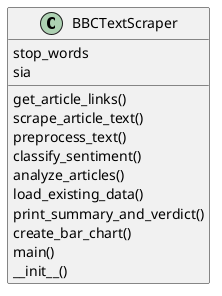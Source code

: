 @startuml
class BBCTextScraper {
    get_article_links()
    scrape_article_text()
    preprocess_text()
    classify_sentiment()
    analyze_articles()
    load_existing_data()
    print_summary_and_verdict()
    create_bar_chart()
    main()
        stop_words
    sia
    __init__()
}
@enduml